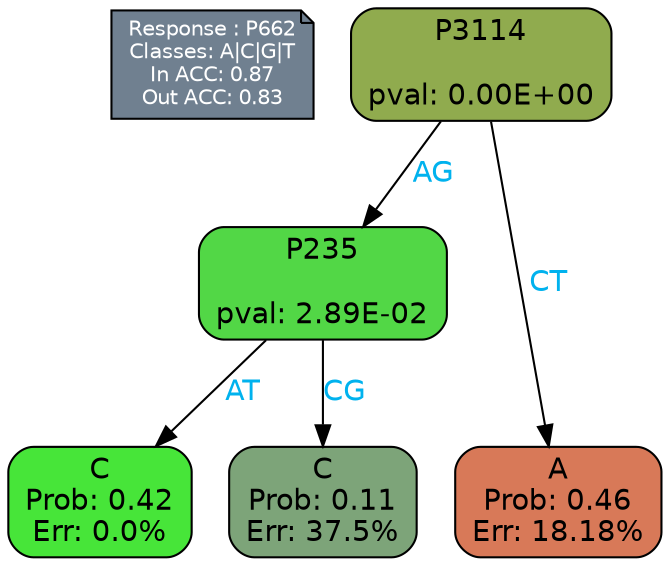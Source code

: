 digraph Tree {
node [shape=box, style="filled, rounded", color="black", fontname=helvetica] ;
graph [ranksep=equally, splines=polylines, bgcolor=transparent, dpi=600] ;
edge [fontname=helvetica] ;
LEGEND [label="Response : P662
Classes: A|C|G|T
In ACC: 0.87
Out ACC: 0.83
",shape=note,align=left,style=filled,fillcolor="slategray",fontcolor="white",fontsize=10];1 [label="P3114

pval: 0.00E+00", fillcolor="#90ab4e"] ;
2 [label="P235

pval: 2.89E-02", fillcolor="#52d746"] ;
3 [label="C
Prob: 0.42
Err: 0.0%", fillcolor="#47e539"] ;
4 [label="C
Prob: 0.11
Err: 37.5%", fillcolor="#7da479"] ;
5 [label="A
Prob: 0.46
Err: 18.18%", fillcolor="#d87958"] ;
1 -> 2 [label="AG",fontcolor=deepskyblue2] ;
1 -> 5 [label="CT",fontcolor=deepskyblue2] ;
2 -> 3 [label="AT",fontcolor=deepskyblue2] ;
2 -> 4 [label="CG",fontcolor=deepskyblue2] ;
{rank = same; 3;4;5;}{rank = same; LEGEND;1;}}